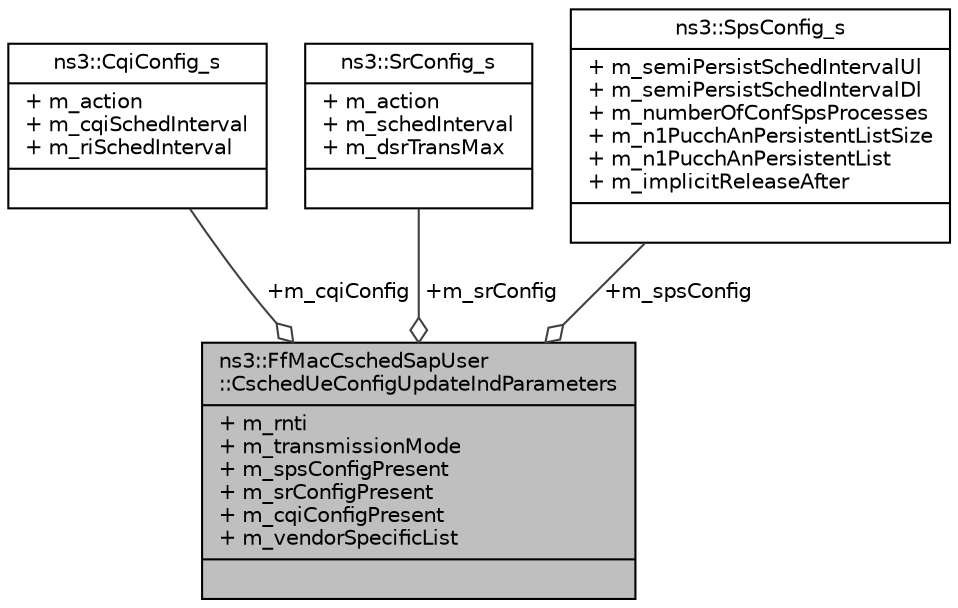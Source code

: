 digraph "ns3::FfMacCschedSapUser::CschedUeConfigUpdateIndParameters"
{
  edge [fontname="Helvetica",fontsize="10",labelfontname="Helvetica",labelfontsize="10"];
  node [fontname="Helvetica",fontsize="10",shape=record];
  Node1 [label="{ns3::FfMacCschedSapUser\l::CschedUeConfigUpdateIndParameters\n|+ m_rnti\l+ m_transmissionMode\l+ m_spsConfigPresent\l+ m_srConfigPresent\l+ m_cqiConfigPresent\l+ m_vendorSpecificList\l|}",height=0.2,width=0.4,color="black", fillcolor="grey75", style="filled", fontcolor="black"];
  Node2 -> Node1 [color="grey25",fontsize="10",style="solid",label=" +m_cqiConfig" ,arrowhead="odiamond"];
  Node2 [label="{ns3::CqiConfig_s\n|+ m_action\l+ m_cqiSchedInterval\l+ m_riSchedInterval\l|}",height=0.2,width=0.4,color="black", fillcolor="white", style="filled",URL="$d1/d62/structns3_1_1CqiConfig__s.html",tooltip="See section 4.3.19 cqiConfig. "];
  Node3 -> Node1 [color="grey25",fontsize="10",style="solid",label=" +m_srConfig" ,arrowhead="odiamond"];
  Node3 [label="{ns3::SrConfig_s\n|+ m_action\l+ m_schedInterval\l+ m_dsrTransMax\l|}",height=0.2,width=0.4,color="black", fillcolor="white", style="filled",URL="$d4/d7a/structns3_1_1SrConfig__s.html",tooltip="See section 4.3.18 srConfig. "];
  Node4 -> Node1 [color="grey25",fontsize="10",style="solid",label=" +m_spsConfig" ,arrowhead="odiamond"];
  Node4 [label="{ns3::SpsConfig_s\n|+ m_semiPersistSchedIntervalUl\l+ m_semiPersistSchedIntervalDl\l+ m_numberOfConfSpsProcesses\l+ m_n1PucchAnPersistentListSize\l+ m_n1PucchAnPersistentList\l+ m_implicitReleaseAfter\l|}",height=0.2,width=0.4,color="black", fillcolor="white", style="filled",URL="$d2/d4b/structns3_1_1SpsConfig__s.html",tooltip="See section 4.3.17 spsConfig. "];
}
